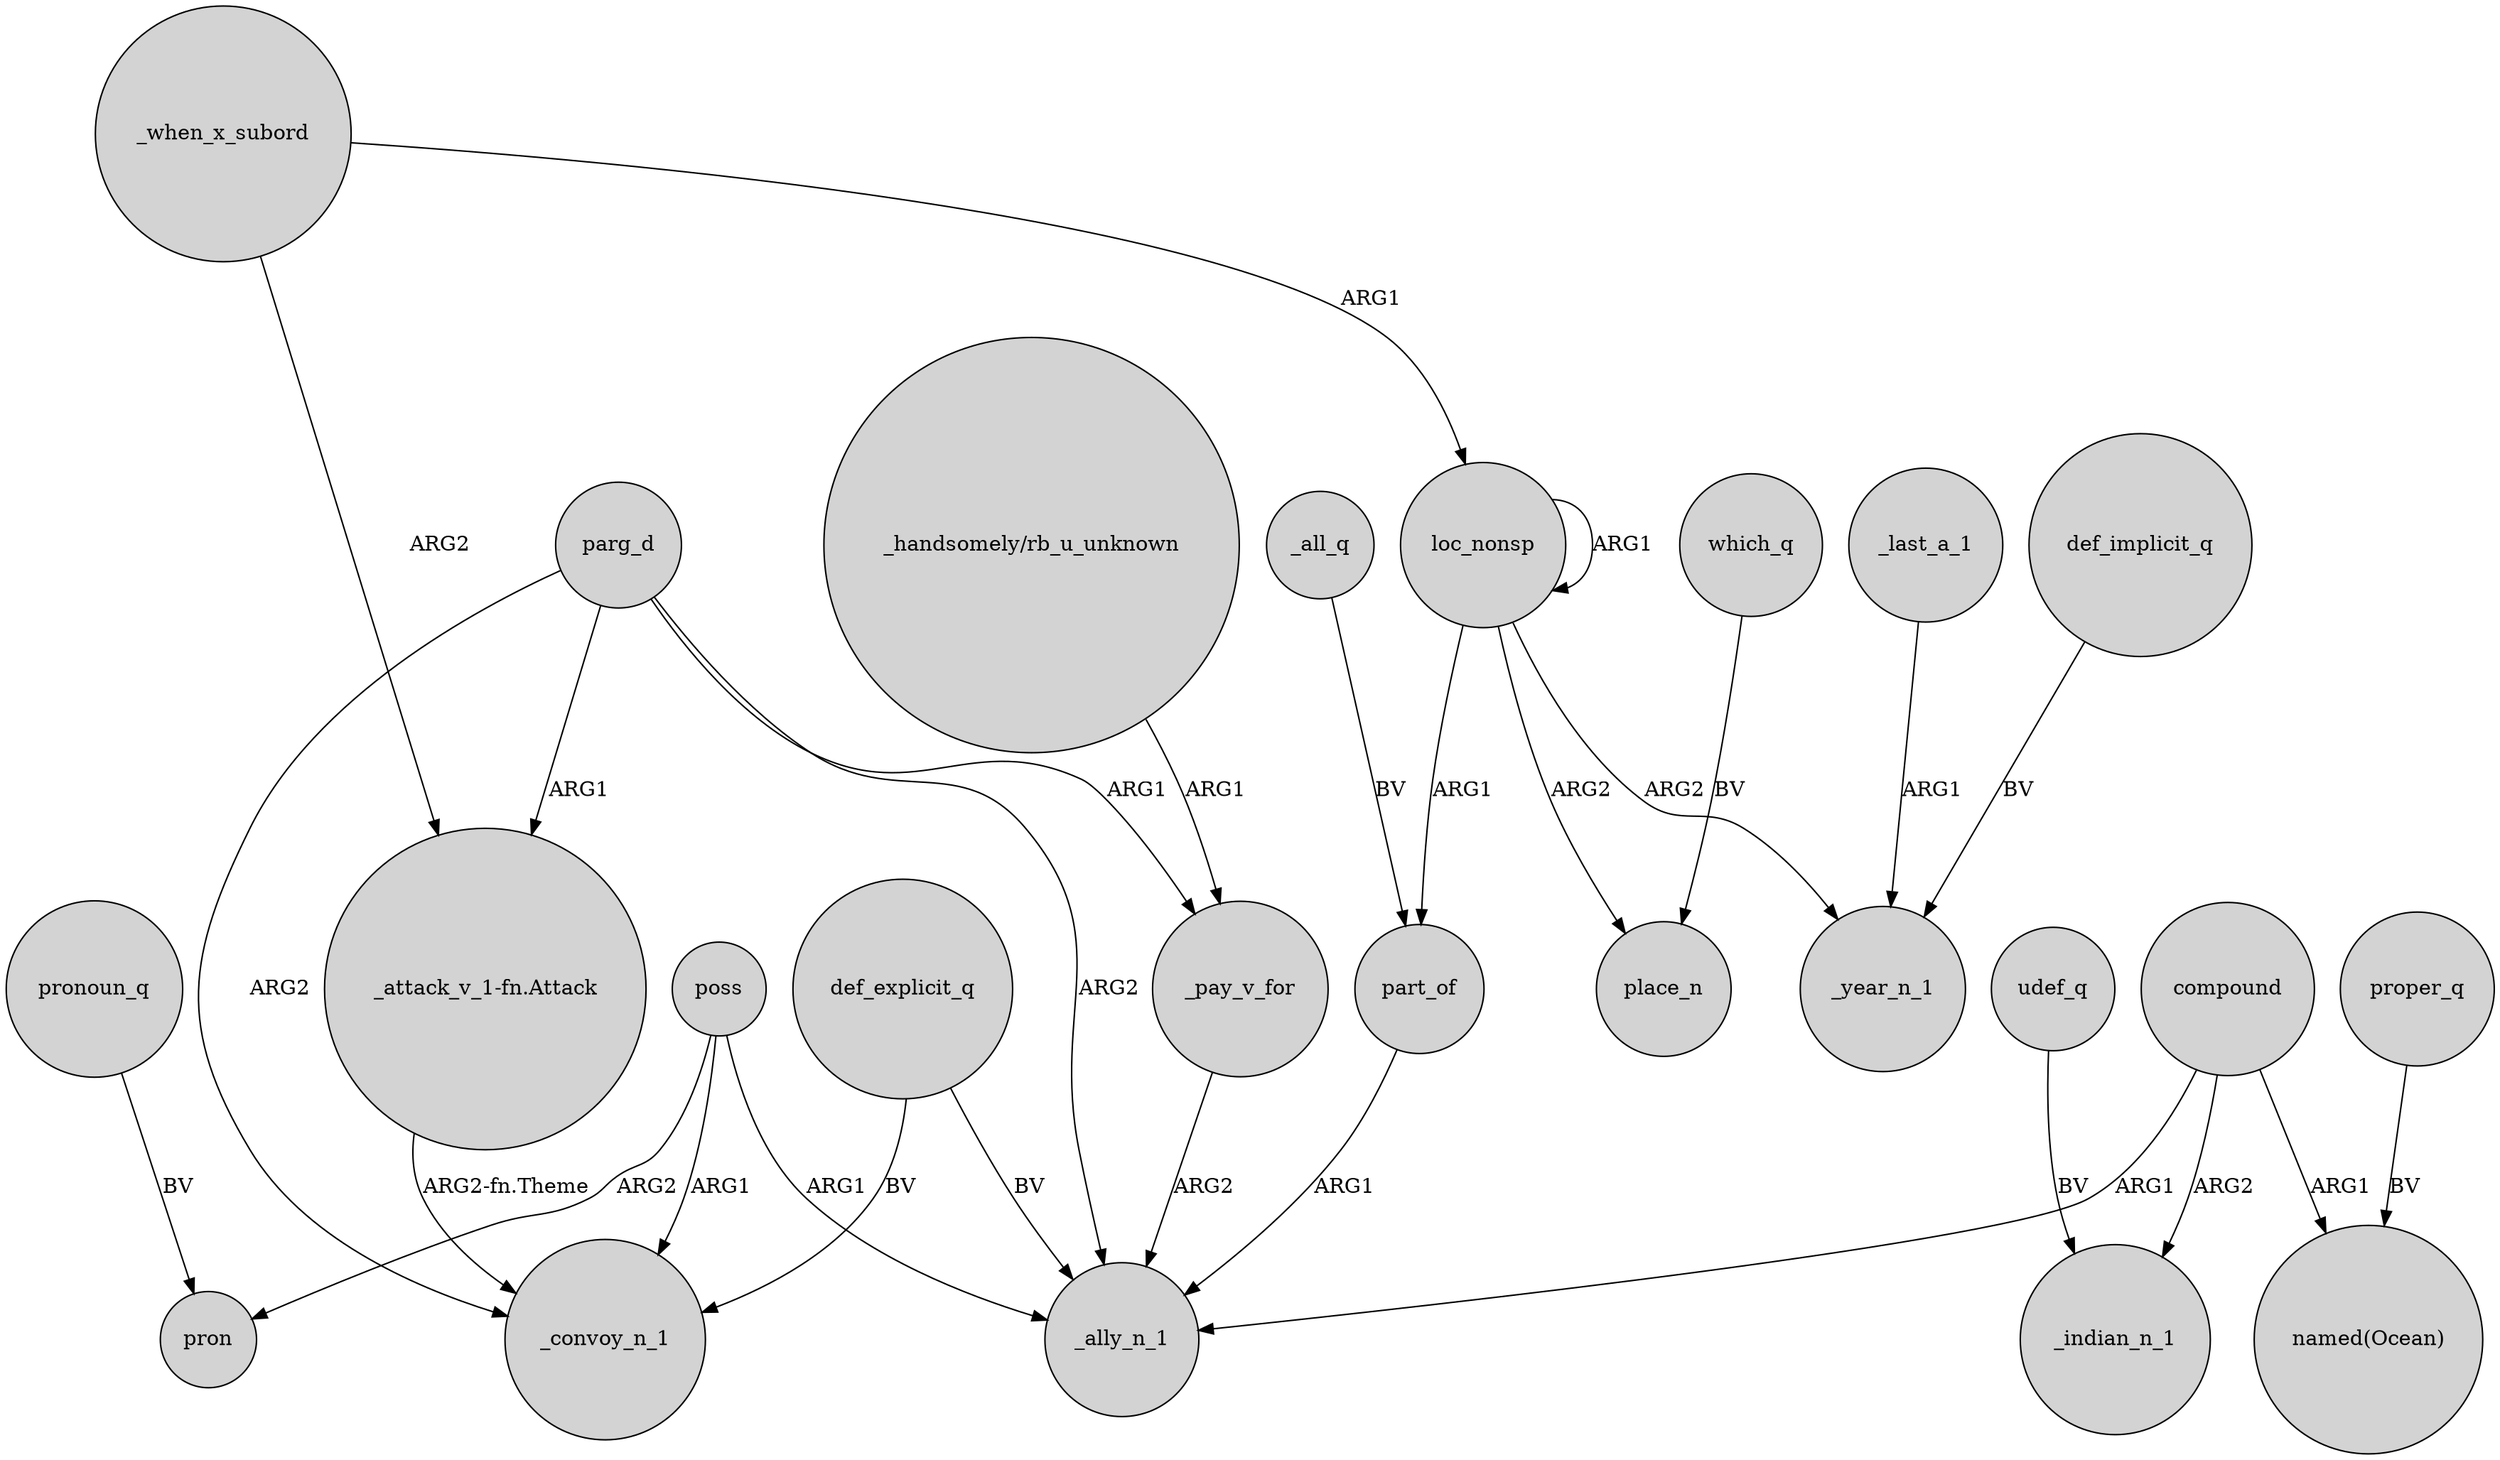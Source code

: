 digraph {
	node [shape=circle style=filled]
	parg_d -> _convoy_n_1 [label=ARG2]
	_all_q -> part_of [label=BV]
	poss -> pron [label=ARG2]
	def_implicit_q -> _year_n_1 [label=BV]
	compound -> _ally_n_1 [label=ARG1]
	_pay_v_for -> _ally_n_1 [label=ARG2]
	def_explicit_q -> _ally_n_1 [label=BV]
	loc_nonsp -> part_of [label=ARG1]
	"_handsomely/rb_u_unknown" -> _pay_v_for [label=ARG1]
	poss -> _ally_n_1 [label=ARG1]
	which_q -> place_n [label=BV]
	compound -> _indian_n_1 [label=ARG2]
	pronoun_q -> pron [label=BV]
	proper_q -> "named(Ocean)" [label=BV]
	"_attack_v_1-fn.Attack" -> _convoy_n_1 [label="ARG2-fn.Theme"]
	def_explicit_q -> _convoy_n_1 [label=BV]
	loc_nonsp -> _year_n_1 [label=ARG2]
	_last_a_1 -> _year_n_1 [label=ARG1]
	poss -> _convoy_n_1 [label=ARG1]
	udef_q -> _indian_n_1 [label=BV]
	part_of -> _ally_n_1 [label=ARG1]
	loc_nonsp -> place_n [label=ARG2]
	loc_nonsp -> loc_nonsp [label=ARG1]
	parg_d -> _ally_n_1 [label=ARG2]
	parg_d -> "_attack_v_1-fn.Attack" [label=ARG1]
	_when_x_subord -> loc_nonsp [label=ARG1]
	_when_x_subord -> "_attack_v_1-fn.Attack" [label=ARG2]
	compound -> "named(Ocean)" [label=ARG1]
	parg_d -> _pay_v_for [label=ARG1]
}
